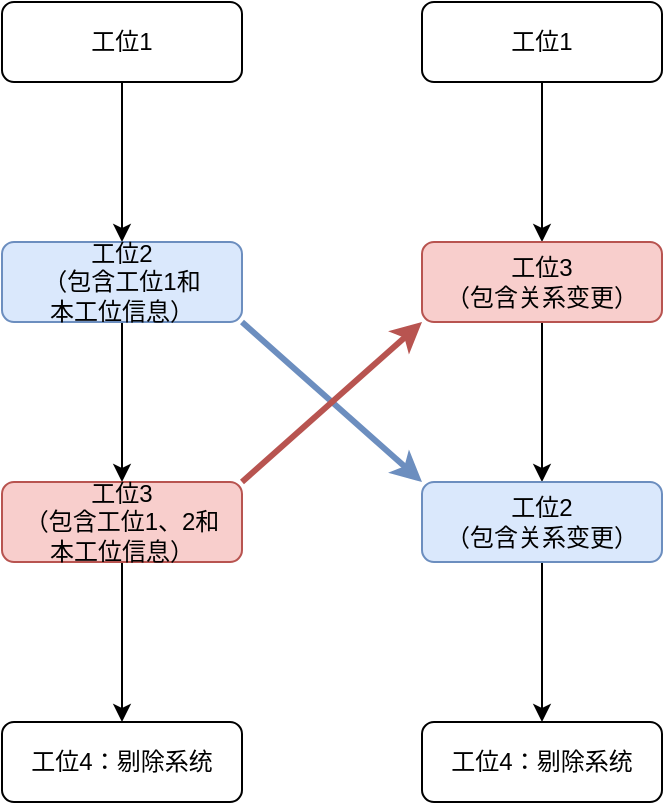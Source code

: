 <mxfile version="14.5.10" type="github">
  <diagram id="C5RBs43oDa-KdzZeNtuy" name="Page-1">
    <mxGraphModel dx="781" dy="453" grid="1" gridSize="10" guides="1" tooltips="1" connect="1" arrows="1" fold="1" page="1" pageScale="1" pageWidth="827" pageHeight="1169" math="0" shadow="0">
      <root>
        <mxCell id="WIyWlLk6GJQsqaUBKTNV-0" />
        <mxCell id="WIyWlLk6GJQsqaUBKTNV-1" parent="WIyWlLk6GJQsqaUBKTNV-0" />
        <mxCell id="Fdkpdnvb4yRp3ycteSk8-4" value="" style="edgeStyle=orthogonalEdgeStyle;rounded=0;orthogonalLoop=1;jettySize=auto;html=1;" edge="1" parent="WIyWlLk6GJQsqaUBKTNV-1" source="WIyWlLk6GJQsqaUBKTNV-3" target="Fdkpdnvb4yRp3ycteSk8-3">
          <mxGeometry relative="1" as="geometry" />
        </mxCell>
        <mxCell id="WIyWlLk6GJQsqaUBKTNV-3" value="工位1" style="rounded=1;whiteSpace=wrap;html=1;fontSize=12;glass=0;strokeWidth=1;shadow=0;" parent="WIyWlLk6GJQsqaUBKTNV-1" vertex="1">
          <mxGeometry x="160" y="80" width="120" height="40" as="geometry" />
        </mxCell>
        <mxCell id="Fdkpdnvb4yRp3ycteSk8-6" value="" style="edgeStyle=orthogonalEdgeStyle;rounded=0;orthogonalLoop=1;jettySize=auto;html=1;" edge="1" parent="WIyWlLk6GJQsqaUBKTNV-1" source="Fdkpdnvb4yRp3ycteSk8-3" target="Fdkpdnvb4yRp3ycteSk8-5">
          <mxGeometry relative="1" as="geometry" />
        </mxCell>
        <mxCell id="Fdkpdnvb4yRp3ycteSk8-3" value="工位2&lt;br&gt;（包含工位1和&lt;br&gt;本工位信息）" style="rounded=1;whiteSpace=wrap;html=1;fontSize=12;glass=0;strokeWidth=1;shadow=0;fillColor=#dae8fc;strokeColor=#6c8ebf;" vertex="1" parent="WIyWlLk6GJQsqaUBKTNV-1">
          <mxGeometry x="160" y="200" width="120" height="40" as="geometry" />
        </mxCell>
        <mxCell id="Fdkpdnvb4yRp3ycteSk8-8" value="" style="edgeStyle=orthogonalEdgeStyle;rounded=0;orthogonalLoop=1;jettySize=auto;html=1;" edge="1" parent="WIyWlLk6GJQsqaUBKTNV-1" source="Fdkpdnvb4yRp3ycteSk8-5" target="Fdkpdnvb4yRp3ycteSk8-7">
          <mxGeometry relative="1" as="geometry" />
        </mxCell>
        <mxCell id="Fdkpdnvb4yRp3ycteSk8-5" value="工位3&lt;br&gt;（包含工位1、2和&lt;br&gt;本工位信息）" style="rounded=1;whiteSpace=wrap;html=1;fontSize=12;glass=0;strokeWidth=1;shadow=0;fillColor=#f8cecc;strokeColor=#b85450;" vertex="1" parent="WIyWlLk6GJQsqaUBKTNV-1">
          <mxGeometry x="160" y="320" width="120" height="40" as="geometry" />
        </mxCell>
        <mxCell id="Fdkpdnvb4yRp3ycteSk8-7" value="工位4：剔除系统" style="rounded=1;whiteSpace=wrap;html=1;fontSize=12;glass=0;strokeWidth=1;shadow=0;" vertex="1" parent="WIyWlLk6GJQsqaUBKTNV-1">
          <mxGeometry x="160" y="440" width="120" height="40" as="geometry" />
        </mxCell>
        <mxCell id="Fdkpdnvb4yRp3ycteSk8-9" value="" style="edgeStyle=orthogonalEdgeStyle;rounded=0;orthogonalLoop=1;jettySize=auto;html=1;" edge="1" parent="WIyWlLk6GJQsqaUBKTNV-1" source="Fdkpdnvb4yRp3ycteSk8-10" target="Fdkpdnvb4yRp3ycteSk8-12">
          <mxGeometry relative="1" as="geometry" />
        </mxCell>
        <mxCell id="Fdkpdnvb4yRp3ycteSk8-10" value="工位1" style="rounded=1;whiteSpace=wrap;html=1;fontSize=12;glass=0;strokeWidth=1;shadow=0;" vertex="1" parent="WIyWlLk6GJQsqaUBKTNV-1">
          <mxGeometry x="370" y="80" width="120" height="40" as="geometry" />
        </mxCell>
        <mxCell id="Fdkpdnvb4yRp3ycteSk8-11" value="" style="edgeStyle=orthogonalEdgeStyle;rounded=0;orthogonalLoop=1;jettySize=auto;html=1;" edge="1" parent="WIyWlLk6GJQsqaUBKTNV-1" source="Fdkpdnvb4yRp3ycteSk8-12" target="Fdkpdnvb4yRp3ycteSk8-14">
          <mxGeometry relative="1" as="geometry" />
        </mxCell>
        <mxCell id="Fdkpdnvb4yRp3ycteSk8-12" value="工位3&lt;br&gt;（包含关系变更）" style="rounded=1;whiteSpace=wrap;html=1;fontSize=12;glass=0;strokeWidth=1;shadow=0;fillColor=#f8cecc;strokeColor=#b85450;" vertex="1" parent="WIyWlLk6GJQsqaUBKTNV-1">
          <mxGeometry x="370" y="200" width="120" height="40" as="geometry" />
        </mxCell>
        <mxCell id="Fdkpdnvb4yRp3ycteSk8-13" value="" style="edgeStyle=orthogonalEdgeStyle;rounded=0;orthogonalLoop=1;jettySize=auto;html=1;" edge="1" parent="WIyWlLk6GJQsqaUBKTNV-1" source="Fdkpdnvb4yRp3ycteSk8-14" target="Fdkpdnvb4yRp3ycteSk8-15">
          <mxGeometry relative="1" as="geometry" />
        </mxCell>
        <mxCell id="Fdkpdnvb4yRp3ycteSk8-14" value="工位2&lt;br&gt;（包含关系变更）" style="rounded=1;whiteSpace=wrap;html=1;fontSize=12;glass=0;strokeWidth=1;shadow=0;fillColor=#dae8fc;strokeColor=#6c8ebf;" vertex="1" parent="WIyWlLk6GJQsqaUBKTNV-1">
          <mxGeometry x="370" y="320" width="120" height="40" as="geometry" />
        </mxCell>
        <mxCell id="Fdkpdnvb4yRp3ycteSk8-15" value="工位4：剔除系统" style="rounded=1;whiteSpace=wrap;html=1;fontSize=12;glass=0;strokeWidth=1;shadow=0;" vertex="1" parent="WIyWlLk6GJQsqaUBKTNV-1">
          <mxGeometry x="370" y="440" width="120" height="40" as="geometry" />
        </mxCell>
        <mxCell id="Fdkpdnvb4yRp3ycteSk8-16" value="" style="endArrow=classic;html=1;strokeWidth=3;exitX=1;exitY=1;exitDx=0;exitDy=0;fillColor=#dae8fc;strokeColor=#6c8ebf;" edge="1" parent="WIyWlLk6GJQsqaUBKTNV-1" source="Fdkpdnvb4yRp3ycteSk8-3">
          <mxGeometry width="50" height="50" relative="1" as="geometry">
            <mxPoint x="290" y="230" as="sourcePoint" />
            <mxPoint x="370" y="320" as="targetPoint" />
          </mxGeometry>
        </mxCell>
        <mxCell id="Fdkpdnvb4yRp3ycteSk8-17" value="" style="endArrow=classic;html=1;strokeWidth=3;entryX=0;entryY=1;entryDx=0;entryDy=0;exitX=1;exitY=0;exitDx=0;exitDy=0;fillColor=#f8cecc;strokeColor=#b85450;" edge="1" parent="WIyWlLk6GJQsqaUBKTNV-1" source="Fdkpdnvb4yRp3ycteSk8-5" target="Fdkpdnvb4yRp3ycteSk8-12">
          <mxGeometry width="50" height="50" relative="1" as="geometry">
            <mxPoint x="290" y="330" as="sourcePoint" />
            <mxPoint x="360" y="420" as="targetPoint" />
          </mxGeometry>
        </mxCell>
      </root>
    </mxGraphModel>
  </diagram>
</mxfile>
